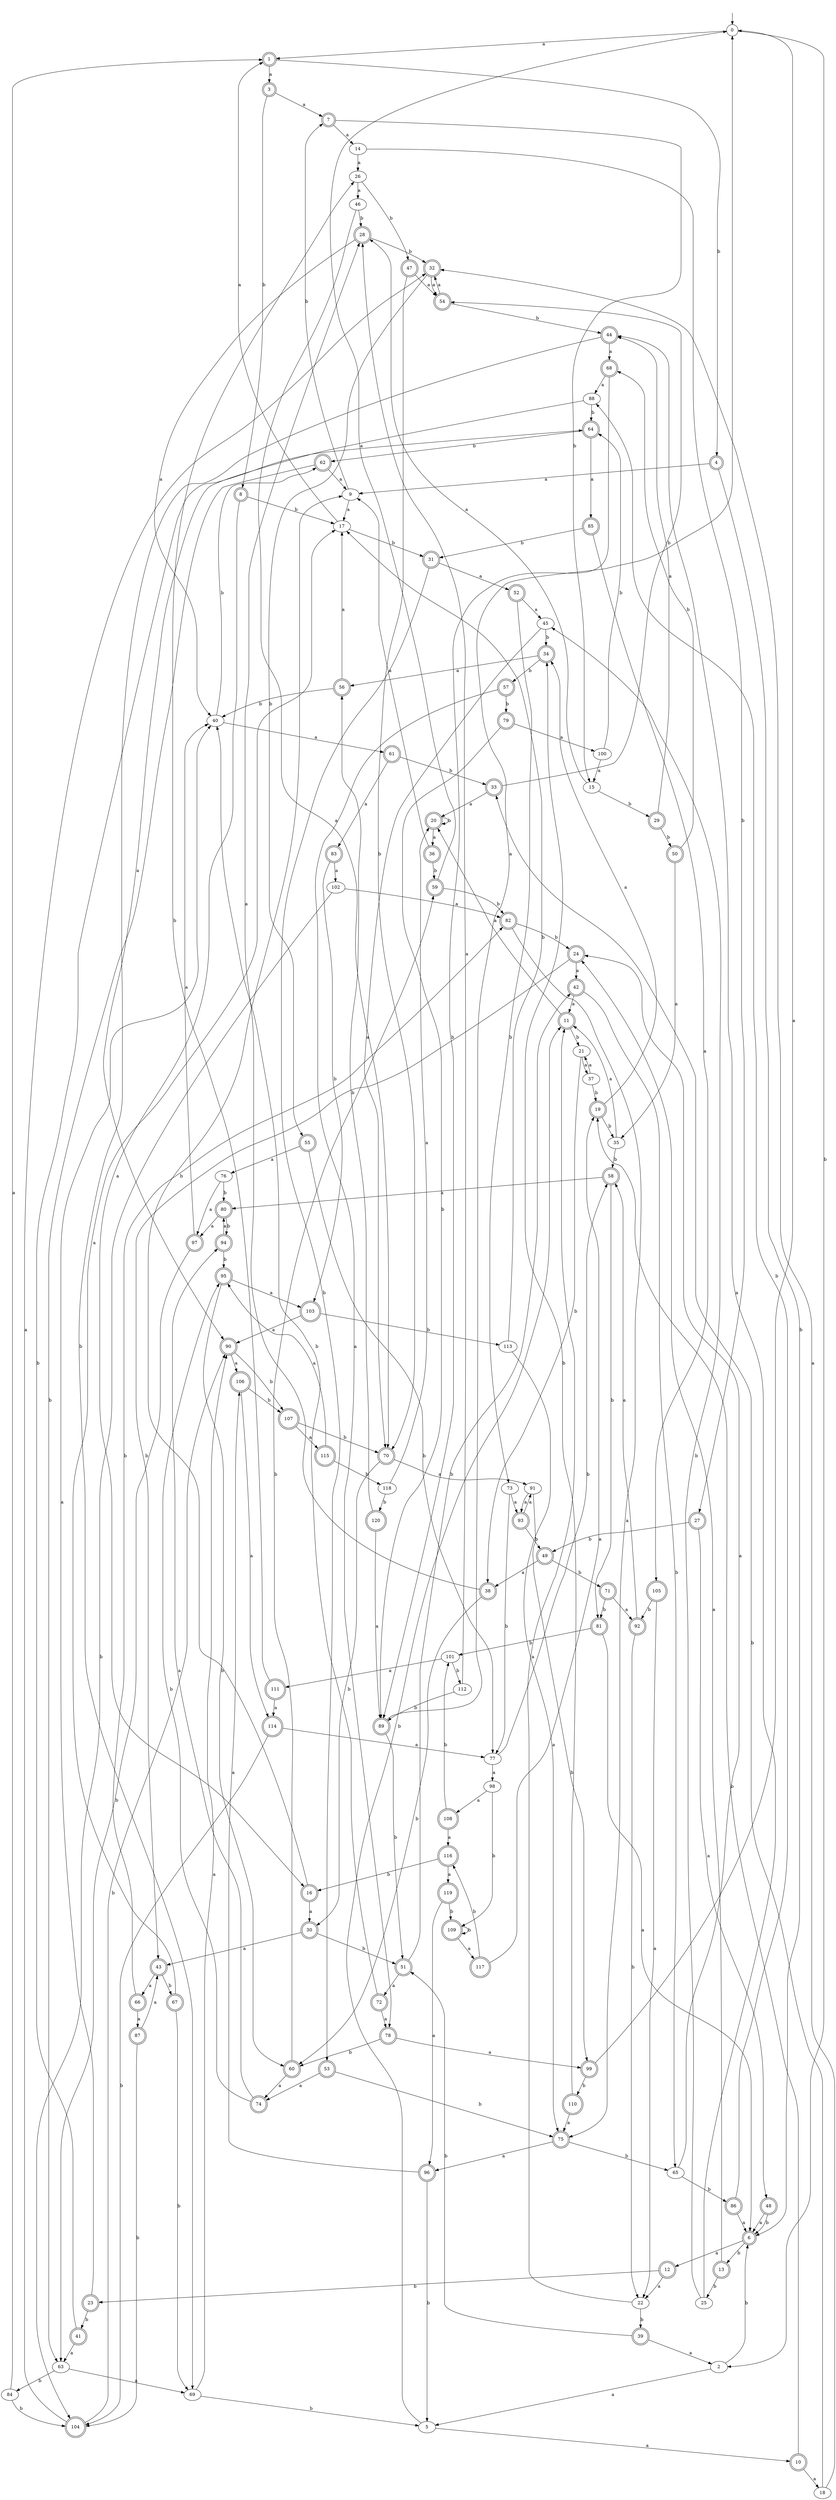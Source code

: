 digraph RandomDFA {
  __start0 [label="", shape=none];
  __start0 -> 0 [label=""];
  0 [shape=circle]
  0 -> 1 [label="a"]
  0 -> 2 [label="b"]
  1 [shape=doublecircle]
  1 -> 3 [label="a"]
  1 -> 4 [label="b"]
  2
  2 -> 5 [label="a"]
  2 -> 6 [label="b"]
  3 [shape=doublecircle]
  3 -> 7 [label="a"]
  3 -> 8 [label="b"]
  4 [shape=doublecircle]
  4 -> 9 [label="a"]
  4 -> 6 [label="b"]
  5
  5 -> 10 [label="a"]
  5 -> 11 [label="b"]
  6 [shape=doublecircle]
  6 -> 12 [label="a"]
  6 -> 13 [label="b"]
  7 [shape=doublecircle]
  7 -> 14 [label="a"]
  7 -> 15 [label="b"]
  8 [shape=doublecircle]
  8 -> 16 [label="a"]
  8 -> 17 [label="b"]
  9
  9 -> 17 [label="a"]
  9 -> 7 [label="b"]
  10 [shape=doublecircle]
  10 -> 18 [label="a"]
  10 -> 19 [label="b"]
  11 [shape=doublecircle]
  11 -> 20 [label="a"]
  11 -> 21 [label="b"]
  12 [shape=doublecircle]
  12 -> 22 [label="a"]
  12 -> 23 [label="b"]
  13 [shape=doublecircle]
  13 -> 24 [label="a"]
  13 -> 25 [label="b"]
  14
  14 -> 26 [label="a"]
  14 -> 27 [label="b"]
  15
  15 -> 28 [label="a"]
  15 -> 29 [label="b"]
  16 [shape=doublecircle]
  16 -> 30 [label="a"]
  16 -> 9 [label="b"]
  17
  17 -> 1 [label="a"]
  17 -> 31 [label="b"]
  18
  18 -> 32 [label="a"]
  18 -> 33 [label="b"]
  19 [shape=doublecircle]
  19 -> 34 [label="a"]
  19 -> 35 [label="b"]
  20 [shape=doublecircle]
  20 -> 36 [label="a"]
  20 -> 20 [label="b"]
  21
  21 -> 37 [label="a"]
  21 -> 38 [label="b"]
  22
  22 -> 11 [label="a"]
  22 -> 39 [label="b"]
  23 [shape=doublecircle]
  23 -> 40 [label="a"]
  23 -> 41 [label="b"]
  24 [shape=doublecircle]
  24 -> 42 [label="a"]
  24 -> 43 [label="b"]
  25
  25 -> 44 [label="a"]
  25 -> 45 [label="b"]
  26
  26 -> 46 [label="a"]
  26 -> 47 [label="b"]
  27 [shape=doublecircle]
  27 -> 48 [label="a"]
  27 -> 49 [label="b"]
  28 [shape=doublecircle]
  28 -> 40 [label="a"]
  28 -> 32 [label="b"]
  29 [shape=doublecircle]
  29 -> 44 [label="a"]
  29 -> 50 [label="b"]
  30 [shape=doublecircle]
  30 -> 43 [label="a"]
  30 -> 51 [label="b"]
  31 [shape=doublecircle]
  31 -> 52 [label="a"]
  31 -> 53 [label="b"]
  32 [shape=doublecircle]
  32 -> 54 [label="a"]
  32 -> 55 [label="b"]
  33 [shape=doublecircle]
  33 -> 20 [label="a"]
  33 -> 54 [label="b"]
  34 [shape=doublecircle]
  34 -> 56 [label="a"]
  34 -> 57 [label="b"]
  35
  35 -> 11 [label="a"]
  35 -> 58 [label="b"]
  36 [shape=doublecircle]
  36 -> 9 [label="a"]
  36 -> 59 [label="b"]
  37
  37 -> 21 [label="a"]
  37 -> 19 [label="b"]
  38 [shape=doublecircle]
  38 -> 28 [label="a"]
  38 -> 60 [label="b"]
  39 [shape=doublecircle]
  39 -> 2 [label="a"]
  39 -> 51 [label="b"]
  40
  40 -> 61 [label="a"]
  40 -> 62 [label="b"]
  41 [shape=doublecircle]
  41 -> 63 [label="a"]
  41 -> 64 [label="b"]
  42 [shape=doublecircle]
  42 -> 11 [label="a"]
  42 -> 65 [label="b"]
  43 [shape=doublecircle]
  43 -> 66 [label="a"]
  43 -> 67 [label="b"]
  44 [shape=doublecircle]
  44 -> 68 [label="a"]
  44 -> 69 [label="b"]
  45
  45 -> 70 [label="a"]
  45 -> 34 [label="b"]
  46
  46 -> 70 [label="a"]
  46 -> 28 [label="b"]
  47 [shape=doublecircle]
  47 -> 54 [label="a"]
  47 -> 70 [label="b"]
  48 [shape=doublecircle]
  48 -> 6 [label="a"]
  48 -> 6 [label="b"]
  49 [shape=doublecircle]
  49 -> 38 [label="a"]
  49 -> 71 [label="b"]
  50 [shape=doublecircle]
  50 -> 35 [label="a"]
  50 -> 68 [label="b"]
  51 [shape=doublecircle]
  51 -> 72 [label="a"]
  51 -> 42 [label="b"]
  52 [shape=doublecircle]
  52 -> 45 [label="a"]
  52 -> 73 [label="b"]
  53 [shape=doublecircle]
  53 -> 74 [label="a"]
  53 -> 75 [label="b"]
  54 [shape=doublecircle]
  54 -> 32 [label="a"]
  54 -> 44 [label="b"]
  55 [shape=doublecircle]
  55 -> 76 [label="a"]
  55 -> 77 [label="b"]
  56 [shape=doublecircle]
  56 -> 17 [label="a"]
  56 -> 40 [label="b"]
  57 [shape=doublecircle]
  57 -> 78 [label="a"]
  57 -> 79 [label="b"]
  58 [shape=doublecircle]
  58 -> 80 [label="a"]
  58 -> 81 [label="b"]
  59 [shape=doublecircle]
  59 -> 0 [label="a"]
  59 -> 82 [label="b"]
  60 [shape=doublecircle]
  60 -> 74 [label="a"]
  60 -> 59 [label="b"]
  61 [shape=doublecircle]
  61 -> 83 [label="a"]
  61 -> 33 [label="b"]
  62 [shape=doublecircle]
  62 -> 9 [label="a"]
  62 -> 63 [label="b"]
  63
  63 -> 69 [label="a"]
  63 -> 84 [label="b"]
  64 [shape=doublecircle]
  64 -> 85 [label="a"]
  64 -> 62 [label="b"]
  65
  65 -> 24 [label="a"]
  65 -> 86 [label="b"]
  66 [shape=doublecircle]
  66 -> 87 [label="a"]
  66 -> 82 [label="b"]
  67 [shape=doublecircle]
  67 -> 17 [label="a"]
  67 -> 69 [label="b"]
  68 [shape=doublecircle]
  68 -> 88 [label="a"]
  68 -> 89 [label="b"]
  69
  69 -> 90 [label="a"]
  69 -> 5 [label="b"]
  70 [shape=doublecircle]
  70 -> 91 [label="a"]
  70 -> 30 [label="b"]
  71 [shape=doublecircle]
  71 -> 92 [label="a"]
  71 -> 81 [label="b"]
  72 [shape=doublecircle]
  72 -> 78 [label="a"]
  72 -> 40 [label="b"]
  73
  73 -> 93 [label="a"]
  73 -> 77 [label="b"]
  74 [shape=doublecircle]
  74 -> 94 [label="a"]
  74 -> 95 [label="b"]
  75 [shape=doublecircle]
  75 -> 96 [label="a"]
  75 -> 65 [label="b"]
  76
  76 -> 97 [label="a"]
  76 -> 80 [label="b"]
  77
  77 -> 98 [label="a"]
  77 -> 58 [label="b"]
  78 [shape=doublecircle]
  78 -> 99 [label="a"]
  78 -> 60 [label="b"]
  79 [shape=doublecircle]
  79 -> 100 [label="a"]
  79 -> 89 [label="b"]
  80 [shape=doublecircle]
  80 -> 97 [label="a"]
  80 -> 94 [label="b"]
  81 [shape=doublecircle]
  81 -> 6 [label="a"]
  81 -> 101 [label="b"]
  82 [shape=doublecircle]
  82 -> 75 [label="a"]
  82 -> 24 [label="b"]
  83 [shape=doublecircle]
  83 -> 102 [label="a"]
  83 -> 103 [label="b"]
  84
  84 -> 1 [label="a"]
  84 -> 104 [label="b"]
  85 [shape=doublecircle]
  85 -> 105 [label="a"]
  85 -> 31 [label="b"]
  86 [shape=doublecircle]
  86 -> 6 [label="a"]
  86 -> 88 [label="b"]
  87 [shape=doublecircle]
  87 -> 43 [label="a"]
  87 -> 104 [label="b"]
  88
  88 -> 90 [label="a"]
  88 -> 64 [label="b"]
  89 [shape=doublecircle]
  89 -> 0 [label="a"]
  89 -> 51 [label="b"]
  90 [shape=doublecircle]
  90 -> 106 [label="a"]
  90 -> 107 [label="b"]
  91
  91 -> 93 [label="a"]
  91 -> 99 [label="b"]
  92 [shape=doublecircle]
  92 -> 58 [label="a"]
  92 -> 22 [label="b"]
  93 [shape=doublecircle]
  93 -> 91 [label="a"]
  93 -> 49 [label="b"]
  94 [shape=doublecircle]
  94 -> 80 [label="a"]
  94 -> 95 [label="b"]
  95 [shape=doublecircle]
  95 -> 103 [label="a"]
  95 -> 60 [label="b"]
  96 [shape=doublecircle]
  96 -> 106 [label="a"]
  96 -> 5 [label="b"]
  97 [shape=doublecircle]
  97 -> 40 [label="a"]
  97 -> 63 [label="b"]
  98
  98 -> 108 [label="a"]
  98 -> 109 [label="b"]
  99 [shape=doublecircle]
  99 -> 0 [label="a"]
  99 -> 110 [label="b"]
  100
  100 -> 15 [label="a"]
  100 -> 64 [label="b"]
  101
  101 -> 111 [label="a"]
  101 -> 112 [label="b"]
  102
  102 -> 82 [label="a"]
  102 -> 104 [label="b"]
  103 [shape=doublecircle]
  103 -> 90 [label="a"]
  103 -> 113 [label="b"]
  104 [shape=doublecircle]
  104 -> 32 [label="a"]
  104 -> 90 [label="b"]
  105 [shape=doublecircle]
  105 -> 22 [label="a"]
  105 -> 92 [label="b"]
  106 [shape=doublecircle]
  106 -> 114 [label="a"]
  106 -> 107 [label="b"]
  107 [shape=doublecircle]
  107 -> 115 [label="a"]
  107 -> 70 [label="b"]
  108 [shape=doublecircle]
  108 -> 116 [label="a"]
  108 -> 101 [label="b"]
  109 [shape=doublecircle]
  109 -> 117 [label="a"]
  109 -> 109 [label="b"]
  110 [shape=doublecircle]
  110 -> 75 [label="a"]
  110 -> 34 [label="b"]
  111 [shape=doublecircle]
  111 -> 114 [label="a"]
  111 -> 26 [label="b"]
  112
  112 -> 28 [label="a"]
  112 -> 89 [label="b"]
  113
  113 -> 75 [label="a"]
  113 -> 17 [label="b"]
  114 [shape=doublecircle]
  114 -> 77 [label="a"]
  114 -> 104 [label="b"]
  115 [shape=doublecircle]
  115 -> 95 [label="a"]
  115 -> 118 [label="b"]
  116 [shape=doublecircle]
  116 -> 119 [label="a"]
  116 -> 16 [label="b"]
  117 [shape=doublecircle]
  117 -> 19 [label="a"]
  117 -> 116 [label="b"]
  118
  118 -> 20 [label="a"]
  118 -> 120 [label="b"]
  119 [shape=doublecircle]
  119 -> 96 [label="a"]
  119 -> 109 [label="b"]
  120 [shape=doublecircle]
  120 -> 89 [label="a"]
  120 -> 56 [label="b"]
}

